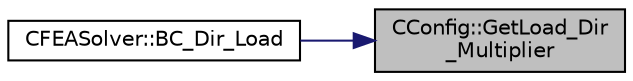 digraph "CConfig::GetLoad_Dir_Multiplier"
{
 // LATEX_PDF_SIZE
  edge [fontname="Helvetica",fontsize="10",labelfontname="Helvetica",labelfontsize="10"];
  node [fontname="Helvetica",fontsize="10",shape=record];
  rankdir="RL";
  Node1 [label="CConfig::GetLoad_Dir\l_Multiplier",height=0.2,width=0.4,color="black", fillcolor="grey75", style="filled", fontcolor="black",tooltip="Get the force multiplier at a load boundary in cartesian coordinates."];
  Node1 -> Node2 [dir="back",color="midnightblue",fontsize="10",style="solid",fontname="Helvetica"];
  Node2 [label="CFEASolver::BC_Dir_Load",height=0.2,width=0.4,color="black", fillcolor="white", style="filled",URL="$classCFEASolver.html#a4a259f59bd8bfc5888a59e4505447134",tooltip="Impose a load boundary condition in cartesian coordinates."];
}
